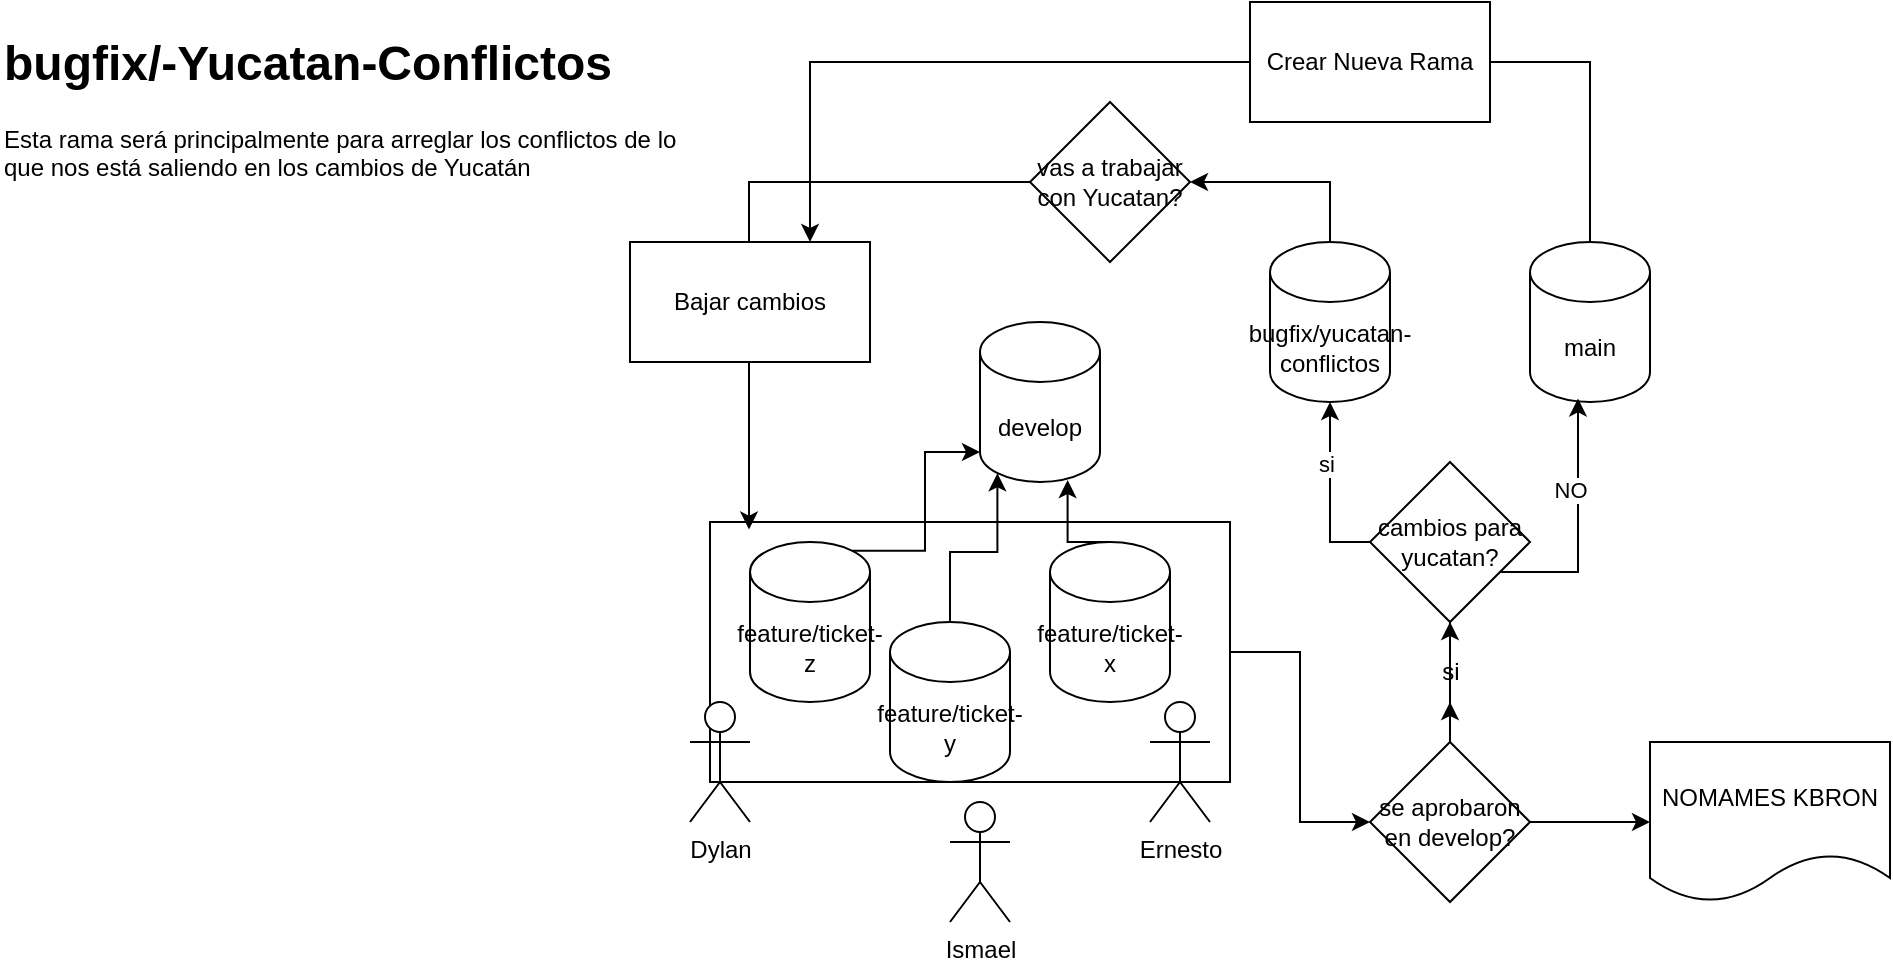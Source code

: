 <mxfile version="28.1.2">
  <diagram name="Página-1" id="Ot82cezsviqH3JUtWJCO">
    <mxGraphModel dx="2107" dy="528" grid="1" gridSize="10" guides="1" tooltips="1" connect="1" arrows="1" fold="1" page="1" pageScale="1" pageWidth="827" pageHeight="1169" math="0" shadow="0">
      <root>
        <mxCell id="0" />
        <mxCell id="1" parent="0" />
        <mxCell id="TbyI9scAErmBb7r6-o0W-35" style="edgeStyle=orthogonalEdgeStyle;rounded=0;orthogonalLoop=1;jettySize=auto;html=1;exitX=1;exitY=0.5;exitDx=0;exitDy=0;entryX=0;entryY=0.5;entryDx=0;entryDy=0;" edge="1" parent="1" source="TbyI9scAErmBb7r6-o0W-19" target="TbyI9scAErmBb7r6-o0W-20">
          <mxGeometry relative="1" as="geometry" />
        </mxCell>
        <mxCell id="TbyI9scAErmBb7r6-o0W-19" value="" style="rounded=0;whiteSpace=wrap;html=1;" vertex="1" parent="1">
          <mxGeometry x="-50" y="280" width="260" height="130" as="geometry" />
        </mxCell>
        <mxCell id="TbyI9scAErmBb7r6-o0W-1" value="develop" style="shape=cylinder3;whiteSpace=wrap;html=1;boundedLbl=1;backgroundOutline=1;size=15;" vertex="1" parent="1">
          <mxGeometry x="85" y="180" width="60" height="80" as="geometry" />
        </mxCell>
        <mxCell id="TbyI9scAErmBb7r6-o0W-40" style="edgeStyle=orthogonalEdgeStyle;rounded=0;orthogonalLoop=1;jettySize=auto;html=1;exitX=0.5;exitY=0;exitDx=0;exitDy=0;exitPerimeter=0;entryX=1;entryY=0.5;entryDx=0;entryDy=0;" edge="1" parent="1" source="TbyI9scAErmBb7r6-o0W-2" target="TbyI9scAErmBb7r6-o0W-36">
          <mxGeometry relative="1" as="geometry" />
        </mxCell>
        <mxCell id="TbyI9scAErmBb7r6-o0W-2" value="bugfix/yucatan-conflictos" style="shape=cylinder3;whiteSpace=wrap;html=1;boundedLbl=1;backgroundOutline=1;size=15;" vertex="1" parent="1">
          <mxGeometry x="230" y="140" width="60" height="80" as="geometry" />
        </mxCell>
        <mxCell id="TbyI9scAErmBb7r6-o0W-41" style="edgeStyle=orthogonalEdgeStyle;rounded=0;orthogonalLoop=1;jettySize=auto;html=1;exitX=0.5;exitY=0;exitDx=0;exitDy=0;exitPerimeter=0;entryX=0.75;entryY=0;entryDx=0;entryDy=0;" edge="1" parent="1" source="TbyI9scAErmBb7r6-o0W-3" target="TbyI9scAErmBb7r6-o0W-38">
          <mxGeometry relative="1" as="geometry">
            <Array as="points">
              <mxPoint x="390" y="50" />
              <mxPoint y="50" />
            </Array>
          </mxGeometry>
        </mxCell>
        <mxCell id="TbyI9scAErmBb7r6-o0W-3" value="main" style="shape=cylinder3;whiteSpace=wrap;html=1;boundedLbl=1;backgroundOutline=1;size=15;" vertex="1" parent="1">
          <mxGeometry x="360" y="140" width="60" height="80" as="geometry" />
        </mxCell>
        <mxCell id="TbyI9scAErmBb7r6-o0W-4" value="feature/ticket-z" style="shape=cylinder3;whiteSpace=wrap;html=1;boundedLbl=1;backgroundOutline=1;size=15;" vertex="1" parent="1">
          <mxGeometry x="-30" y="290" width="60" height="80" as="geometry" />
        </mxCell>
        <mxCell id="TbyI9scAErmBb7r6-o0W-5" value="feature/ticket-y" style="shape=cylinder3;whiteSpace=wrap;html=1;boundedLbl=1;backgroundOutline=1;size=15;" vertex="1" parent="1">
          <mxGeometry x="40" y="330" width="60" height="80" as="geometry" />
        </mxCell>
        <mxCell id="TbyI9scAErmBb7r6-o0W-6" value="feature/ticket-x" style="shape=cylinder3;whiteSpace=wrap;html=1;boundedLbl=1;backgroundOutline=1;size=15;" vertex="1" parent="1">
          <mxGeometry x="120" y="290" width="60" height="80" as="geometry" />
        </mxCell>
        <mxCell id="TbyI9scAErmBb7r6-o0W-7" value="Dylan" style="shape=umlActor;verticalLabelPosition=bottom;verticalAlign=top;html=1;outlineConnect=0;" vertex="1" parent="1">
          <mxGeometry x="-60" y="370" width="30" height="60" as="geometry" />
        </mxCell>
        <mxCell id="TbyI9scAErmBb7r6-o0W-8" value="Ismael" style="shape=umlActor;verticalLabelPosition=bottom;verticalAlign=top;html=1;outlineConnect=0;" vertex="1" parent="1">
          <mxGeometry x="70" y="420" width="30" height="60" as="geometry" />
        </mxCell>
        <mxCell id="TbyI9scAErmBb7r6-o0W-9" value="Ernesto" style="shape=umlActor;verticalLabelPosition=bottom;verticalAlign=top;html=1;outlineConnect=0;" vertex="1" parent="1">
          <mxGeometry x="170" y="370" width="30" height="60" as="geometry" />
        </mxCell>
        <mxCell id="TbyI9scAErmBb7r6-o0W-10" value="&lt;h1 style=&quot;margin-top: 0px;&quot;&gt;bugfix/-Yucatan-Conflictos&lt;/h1&gt;&lt;p&gt;Esta rama será principalmente para arreglar los conflictos de lo que nos está saliendo en los cambios de Yucatán&lt;/p&gt;" style="text;html=1;whiteSpace=wrap;overflow=hidden;rounded=0;" vertex="1" parent="1">
          <mxGeometry x="-405" y="30" width="355" height="120" as="geometry" />
        </mxCell>
        <mxCell id="TbyI9scAErmBb7r6-o0W-11" style="edgeStyle=orthogonalEdgeStyle;rounded=0;orthogonalLoop=1;jettySize=auto;html=1;exitX=0.855;exitY=0;exitDx=0;exitDy=4.35;exitPerimeter=0;entryX=0;entryY=1;entryDx=0;entryDy=-15;entryPerimeter=0;" edge="1" parent="1" source="TbyI9scAErmBb7r6-o0W-4" target="TbyI9scAErmBb7r6-o0W-1">
          <mxGeometry relative="1" as="geometry" />
        </mxCell>
        <mxCell id="TbyI9scAErmBb7r6-o0W-12" style="edgeStyle=orthogonalEdgeStyle;rounded=0;orthogonalLoop=1;jettySize=auto;html=1;exitX=0.5;exitY=0;exitDx=0;exitDy=0;exitPerimeter=0;entryX=0.145;entryY=1;entryDx=0;entryDy=-4.35;entryPerimeter=0;" edge="1" parent="1" source="TbyI9scAErmBb7r6-o0W-5" target="TbyI9scAErmBb7r6-o0W-1">
          <mxGeometry relative="1" as="geometry" />
        </mxCell>
        <mxCell id="TbyI9scAErmBb7r6-o0W-13" style="edgeStyle=orthogonalEdgeStyle;rounded=0;orthogonalLoop=1;jettySize=auto;html=1;exitX=0.5;exitY=0;exitDx=0;exitDy=0;exitPerimeter=0;entryX=0.73;entryY=0.988;entryDx=0;entryDy=0;entryPerimeter=0;" edge="1" parent="1" source="TbyI9scAErmBb7r6-o0W-6" target="TbyI9scAErmBb7r6-o0W-1">
          <mxGeometry relative="1" as="geometry" />
        </mxCell>
        <mxCell id="TbyI9scAErmBb7r6-o0W-33" value="" style="edgeStyle=orthogonalEdgeStyle;rounded=0;orthogonalLoop=1;jettySize=auto;html=1;" edge="1" parent="1" source="TbyI9scAErmBb7r6-o0W-20" target="TbyI9scAErmBb7r6-o0W-32">
          <mxGeometry relative="1" as="geometry" />
        </mxCell>
        <mxCell id="TbyI9scAErmBb7r6-o0W-20" value="se aprobaron en develop?" style="rhombus;whiteSpace=wrap;html=1;" vertex="1" parent="1">
          <mxGeometry x="280" y="390" width="80" height="80" as="geometry" />
        </mxCell>
        <mxCell id="TbyI9scAErmBb7r6-o0W-21" style="edgeStyle=orthogonalEdgeStyle;rounded=0;orthogonalLoop=1;jettySize=auto;html=1;exitX=0.5;exitY=0;exitDx=0;exitDy=0;entryX=0.4;entryY=0.978;entryDx=0;entryDy=0;entryPerimeter=0;" edge="1" parent="1" source="TbyI9scAErmBb7r6-o0W-20" target="TbyI9scAErmBb7r6-o0W-3">
          <mxGeometry relative="1" as="geometry" />
        </mxCell>
        <mxCell id="TbyI9scAErmBb7r6-o0W-28" value="NO" style="edgeLabel;html=1;align=center;verticalAlign=middle;resizable=0;points=[];" vertex="1" connectable="0" parent="TbyI9scAErmBb7r6-o0W-21">
          <mxGeometry x="0.612" y="4" relative="1" as="geometry">
            <mxPoint as="offset" />
          </mxGeometry>
        </mxCell>
        <mxCell id="TbyI9scAErmBb7r6-o0W-22" value="" style="edgeStyle=orthogonalEdgeStyle;rounded=0;orthogonalLoop=1;jettySize=auto;html=1;exitX=0;exitY=0.5;exitDx=0;exitDy=0;entryX=0.5;entryY=1;entryDx=0;entryDy=0;entryPerimeter=0;" edge="1" parent="1" source="TbyI9scAErmBb7r6-o0W-25" target="TbyI9scAErmBb7r6-o0W-2">
          <mxGeometry relative="1" as="geometry">
            <Array as="points">
              <mxPoint x="260" y="290" />
            </Array>
          </mxGeometry>
        </mxCell>
        <mxCell id="TbyI9scAErmBb7r6-o0W-27" value="si" style="edgeLabel;html=1;align=center;verticalAlign=middle;resizable=0;points=[];" vertex="1" connectable="0" parent="TbyI9scAErmBb7r6-o0W-22">
          <mxGeometry x="0.311" y="2" relative="1" as="geometry">
            <mxPoint as="offset" />
          </mxGeometry>
        </mxCell>
        <mxCell id="TbyI9scAErmBb7r6-o0W-24" value="" style="edgeStyle=orthogonalEdgeStyle;rounded=0;orthogonalLoop=1;jettySize=auto;html=1;exitX=0.5;exitY=0;exitDx=0;exitDy=0;entryX=0.5;entryY=1;entryDx=0;entryDy=0;entryPerimeter=0;" edge="1" parent="1" source="TbyI9scAErmBb7r6-o0W-20" target="TbyI9scAErmBb7r6-o0W-23">
          <mxGeometry relative="1" as="geometry">
            <mxPoint x="320" y="390" as="sourcePoint" />
            <mxPoint x="260" y="220" as="targetPoint" />
          </mxGeometry>
        </mxCell>
        <mxCell id="TbyI9scAErmBb7r6-o0W-23" value="si" style="text;html=1;align=center;verticalAlign=middle;resizable=0;points=[];autosize=1;strokeColor=none;fillColor=none;" vertex="1" parent="1">
          <mxGeometry x="305" y="340" width="30" height="30" as="geometry" />
        </mxCell>
        <mxCell id="TbyI9scAErmBb7r6-o0W-26" value="" style="edgeStyle=orthogonalEdgeStyle;rounded=0;orthogonalLoop=1;jettySize=auto;html=1;exitX=0.5;exitY=0;exitDx=0;exitDy=0;entryX=0.5;entryY=1;entryDx=0;entryDy=0;entryPerimeter=0;" edge="1" parent="1" source="TbyI9scAErmBb7r6-o0W-23" target="TbyI9scAErmBb7r6-o0W-25">
          <mxGeometry relative="1" as="geometry">
            <mxPoint x="320" y="340" as="sourcePoint" />
            <mxPoint x="260" y="220" as="targetPoint" />
          </mxGeometry>
        </mxCell>
        <mxCell id="TbyI9scAErmBb7r6-o0W-25" value="cambios para yucatan?" style="rhombus;whiteSpace=wrap;html=1;" vertex="1" parent="1">
          <mxGeometry x="280" y="250" width="80" height="80" as="geometry" />
        </mxCell>
        <mxCell id="TbyI9scAErmBb7r6-o0W-32" value="NOMAMES KBRON" style="shape=document;whiteSpace=wrap;html=1;boundedLbl=1;" vertex="1" parent="1">
          <mxGeometry x="420" y="390" width="120" height="80" as="geometry" />
        </mxCell>
        <mxCell id="TbyI9scAErmBb7r6-o0W-36" value="vas a trabajar con Yucatan?" style="rhombus;whiteSpace=wrap;html=1;" vertex="1" parent="1">
          <mxGeometry x="110" y="70" width="80" height="80" as="geometry" />
        </mxCell>
        <mxCell id="TbyI9scAErmBb7r6-o0W-37" style="edgeStyle=orthogonalEdgeStyle;rounded=0;orthogonalLoop=1;jettySize=auto;html=1;exitX=0;exitY=0.5;exitDx=0;exitDy=0;entryX=0.075;entryY=0.029;entryDx=0;entryDy=0;entryPerimeter=0;" edge="1" parent="1" source="TbyI9scAErmBb7r6-o0W-36" target="TbyI9scAErmBb7r6-o0W-19">
          <mxGeometry relative="1" as="geometry" />
        </mxCell>
        <mxCell id="TbyI9scAErmBb7r6-o0W-38" value="Bajar cambios" style="rounded=0;whiteSpace=wrap;html=1;" vertex="1" parent="1">
          <mxGeometry x="-90" y="140" width="120" height="60" as="geometry" />
        </mxCell>
        <mxCell id="TbyI9scAErmBb7r6-o0W-43" value="Crear Nueva Rama" style="rounded=0;whiteSpace=wrap;html=1;" vertex="1" parent="1">
          <mxGeometry x="220" y="20" width="120" height="60" as="geometry" />
        </mxCell>
      </root>
    </mxGraphModel>
  </diagram>
</mxfile>
